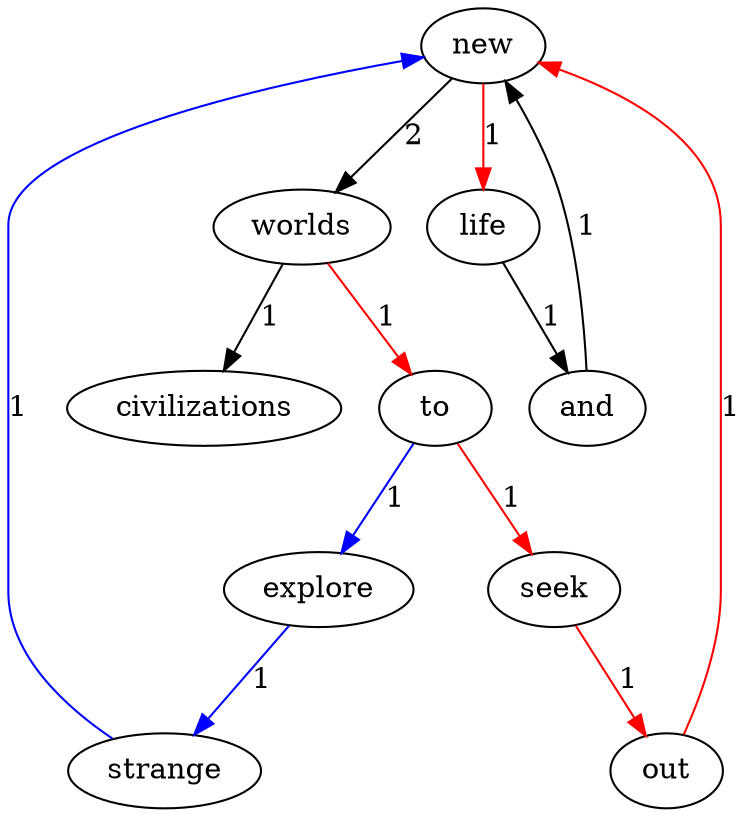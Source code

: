 digraph G {
	new -> worlds [label="2"];
	new -> life [label="1"] [color=red];
	worlds -> to [label="1"] [color=red];
	worlds -> civilizations [label="1"];
	explore -> strange [label="1"] [color=blue];
	and -> new [label="1"];
	to -> explore [label="1"] [color=blue];
	to -> seek [label="1"] [color=red];
	seek -> out [label="1"] [color=red];
	strange -> new [label="1"] [color=blue];
	life -> and [label="1"];
	out -> new [label="1"] [color=red];
}
